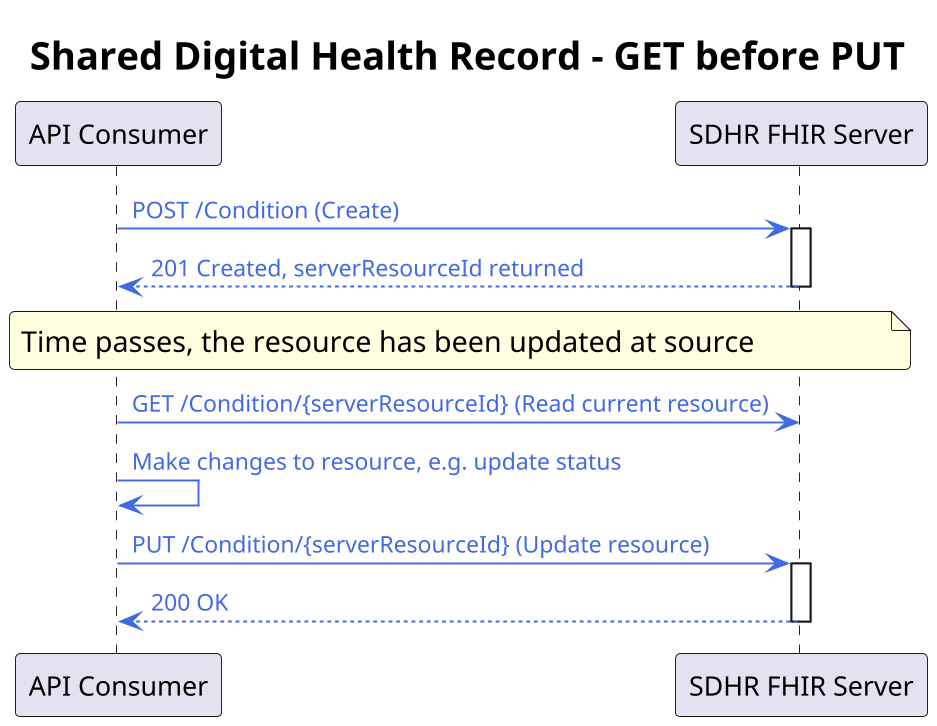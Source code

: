 @startuml

skinparam dpi 100 
scale max 300 width

skinparam ActivityDiamondBackgroundColor #RoyalBlue
skinparam ArrowColor #RoyalBlue   
skinparam ArrowFontColor #RoyalBlue   
skinparam ArrowFontSize 12
skinparam ArrowMessageAlignment right
skinparam BoxPadding 10
skinparam ClassFontSize 16
skinparam ClassFontStyle bold
skinparam ClassStereotypeFontSize 16
skinparam dpi 300
skinparam FooterFontSize 14
skinparam FooterFontStyle italic
skinparam LegendBackgroundColor #Snow
skinparam LegendFontName Helvetica
skinparam LegendFontSize 16
skinparam linetype ortho
skinparam nodesep 70
skinparam NoteBackgroundColor #LightYellow
skinparam NoteFontSize 15
skinparam NoteTextAlignment left
skinparam ranksep 60
skinparam roundcorner 5
skinparam TitleFontSize 20

title "Shared Digital Health Record - GET before PUT"
participant "API Consumer" as Client
participant "SDHR FHIR Server" as Server

Client -> Server: POST /Condition (Create)
activate Server
Server --> Client: 201 Created, serverResourceId returned
deactivate Server

note over Client, Server: Time passes, the resource has been updated at source

Client -> Server: GET /Condition/{serverResourceId} (Read current resource)
Client -> Client: Make changes to resource, e.g. update status
Client -> Server: PUT /Condition/{serverResourceId} (Update resource)
activate Server
Server --> Client: 200 OK
deactivate Server
@enduml
